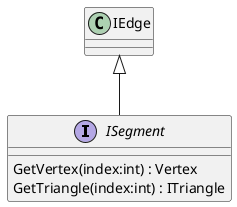 @startuml
interface ISegment {
    GetVertex(index:int) : Vertex
    GetTriangle(index:int) : ITriangle
}
IEdge <|-- ISegment
@enduml
